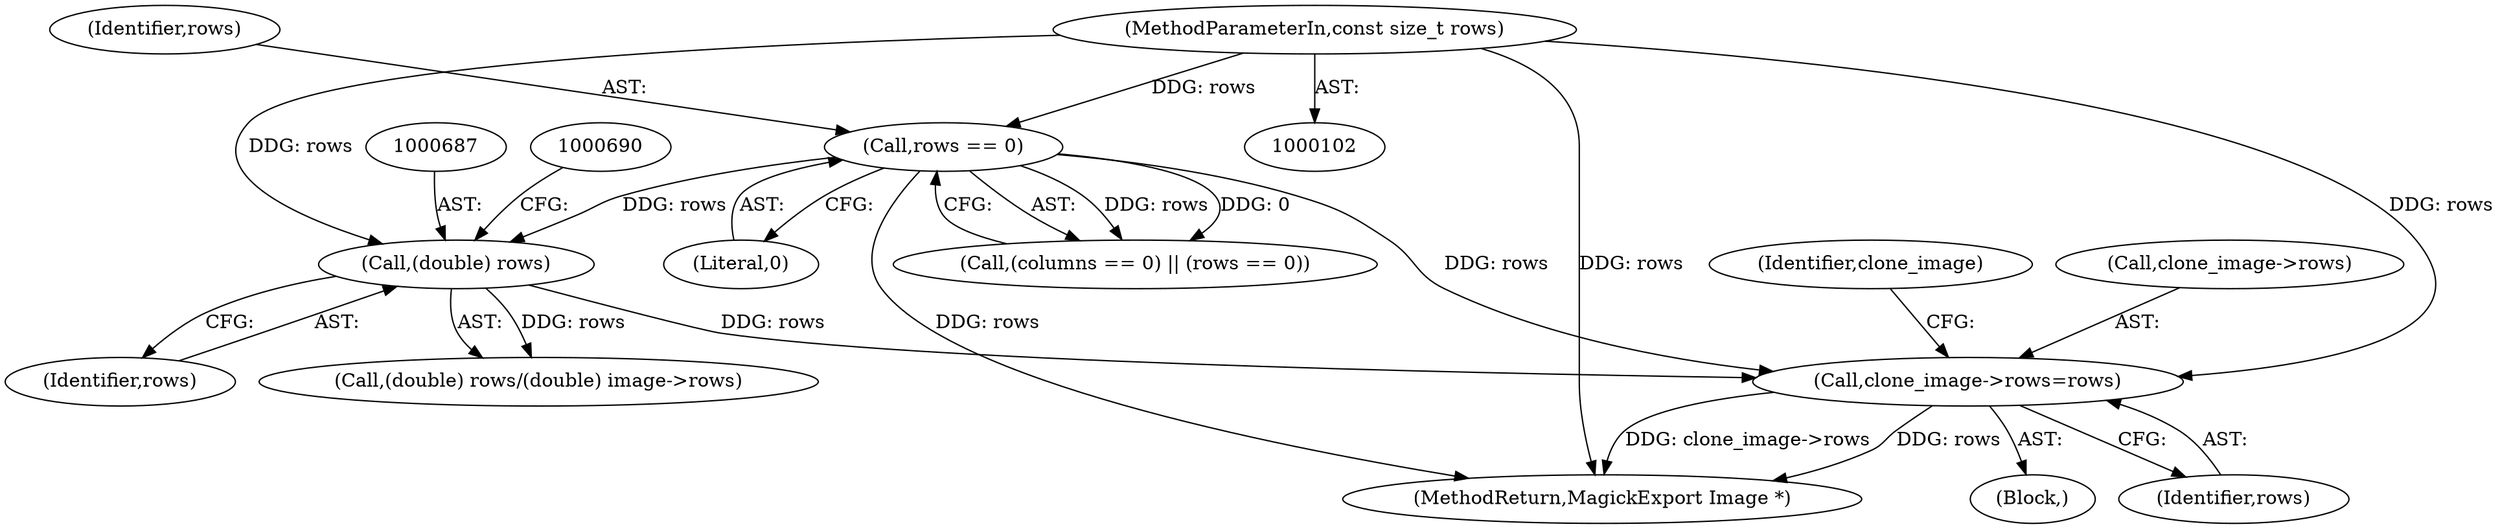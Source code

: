 digraph "0_ImageMagick_aecd0ada163a4d6c769cec178955d5f3e9316f2f_0@pointer" {
"1000753" [label="(Call,clone_image->rows=rows)"];
"1000550" [label="(Call,rows == 0)"];
"1000105" [label="(MethodParameterIn,const size_t rows)"];
"1000686" [label="(Call,(double) rows)"];
"1000757" [label="(Identifier,rows)"];
"1000550" [label="(Call,rows == 0)"];
"1000760" [label="(Identifier,clone_image)"];
"1000768" [label="(MethodReturn,MagickExport Image *)"];
"1000105" [label="(MethodParameterIn,const size_t rows)"];
"1000753" [label="(Call,clone_image->rows=rows)"];
"1000686" [label="(Call,(double) rows)"];
"1000546" [label="(Call,(columns == 0) || (rows == 0))"];
"1000688" [label="(Identifier,rows)"];
"1000754" [label="(Call,clone_image->rows)"];
"1000108" [label="(Block,)"];
"1000551" [label="(Identifier,rows)"];
"1000685" [label="(Call,(double) rows/(double) image->rows)"];
"1000552" [label="(Literal,0)"];
"1000753" -> "1000108"  [label="AST: "];
"1000753" -> "1000757"  [label="CFG: "];
"1000754" -> "1000753"  [label="AST: "];
"1000757" -> "1000753"  [label="AST: "];
"1000760" -> "1000753"  [label="CFG: "];
"1000753" -> "1000768"  [label="DDG: clone_image->rows"];
"1000753" -> "1000768"  [label="DDG: rows"];
"1000550" -> "1000753"  [label="DDG: rows"];
"1000686" -> "1000753"  [label="DDG: rows"];
"1000105" -> "1000753"  [label="DDG: rows"];
"1000550" -> "1000546"  [label="AST: "];
"1000550" -> "1000552"  [label="CFG: "];
"1000551" -> "1000550"  [label="AST: "];
"1000552" -> "1000550"  [label="AST: "];
"1000546" -> "1000550"  [label="CFG: "];
"1000550" -> "1000768"  [label="DDG: rows"];
"1000550" -> "1000546"  [label="DDG: rows"];
"1000550" -> "1000546"  [label="DDG: 0"];
"1000105" -> "1000550"  [label="DDG: rows"];
"1000550" -> "1000686"  [label="DDG: rows"];
"1000105" -> "1000102"  [label="AST: "];
"1000105" -> "1000768"  [label="DDG: rows"];
"1000105" -> "1000686"  [label="DDG: rows"];
"1000686" -> "1000685"  [label="AST: "];
"1000686" -> "1000688"  [label="CFG: "];
"1000687" -> "1000686"  [label="AST: "];
"1000688" -> "1000686"  [label="AST: "];
"1000690" -> "1000686"  [label="CFG: "];
"1000686" -> "1000685"  [label="DDG: rows"];
}
